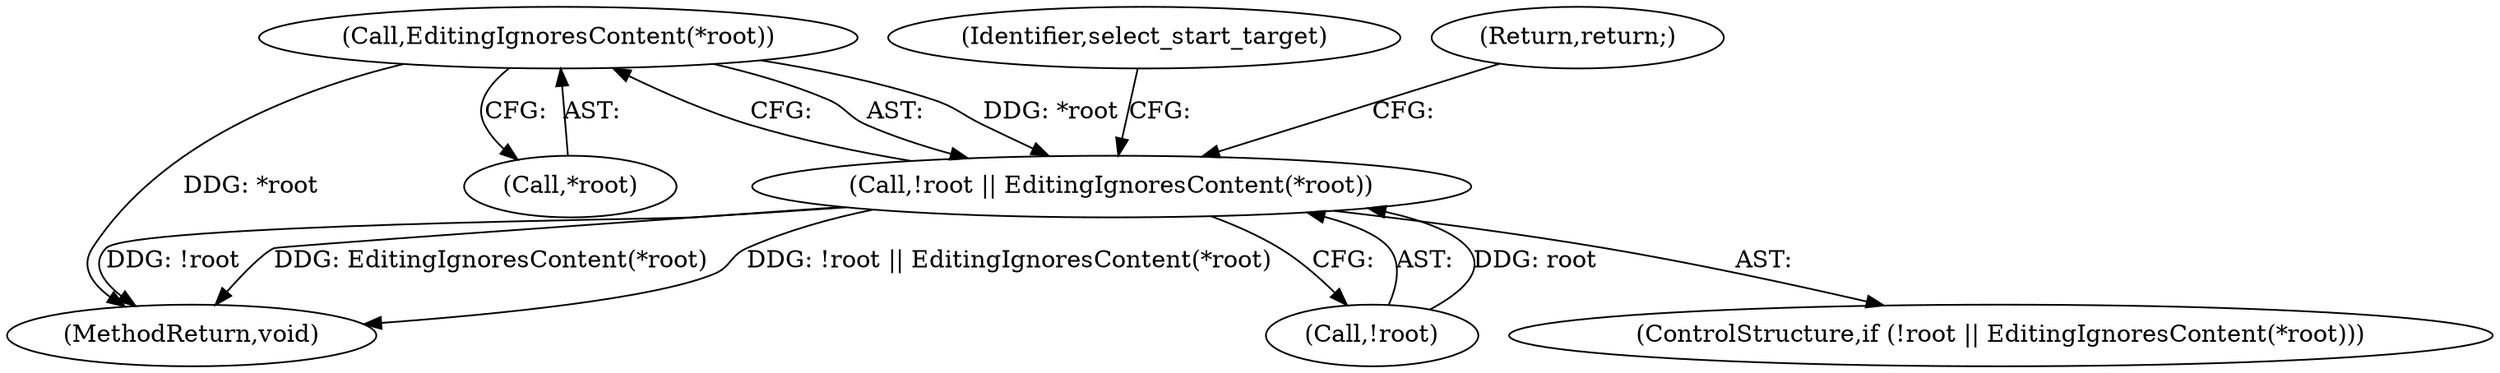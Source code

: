 digraph "0_Chrome_33827275411b33371e7bb750cce20f11de85002d_5@pointer" {
"1000184" [label="(Call,EditingIgnoresContent(*root))"];
"1000181" [label="(Call,!root || EditingIgnoresContent(*root))"];
"1000228" [label="(MethodReturn,void)"];
"1000189" [label="(Identifier,select_start_target)"];
"1000182" [label="(Call,!root)"];
"1000181" [label="(Call,!root || EditingIgnoresContent(*root))"];
"1000187" [label="(Return,return;)"];
"1000185" [label="(Call,*root)"];
"1000184" [label="(Call,EditingIgnoresContent(*root))"];
"1000180" [label="(ControlStructure,if (!root || EditingIgnoresContent(*root)))"];
"1000184" -> "1000181"  [label="AST: "];
"1000184" -> "1000185"  [label="CFG: "];
"1000185" -> "1000184"  [label="AST: "];
"1000181" -> "1000184"  [label="CFG: "];
"1000184" -> "1000228"  [label="DDG: *root"];
"1000184" -> "1000181"  [label="DDG: *root"];
"1000181" -> "1000180"  [label="AST: "];
"1000181" -> "1000182"  [label="CFG: "];
"1000182" -> "1000181"  [label="AST: "];
"1000187" -> "1000181"  [label="CFG: "];
"1000189" -> "1000181"  [label="CFG: "];
"1000181" -> "1000228"  [label="DDG: !root || EditingIgnoresContent(*root)"];
"1000181" -> "1000228"  [label="DDG: !root"];
"1000181" -> "1000228"  [label="DDG: EditingIgnoresContent(*root)"];
"1000182" -> "1000181"  [label="DDG: root"];
}
